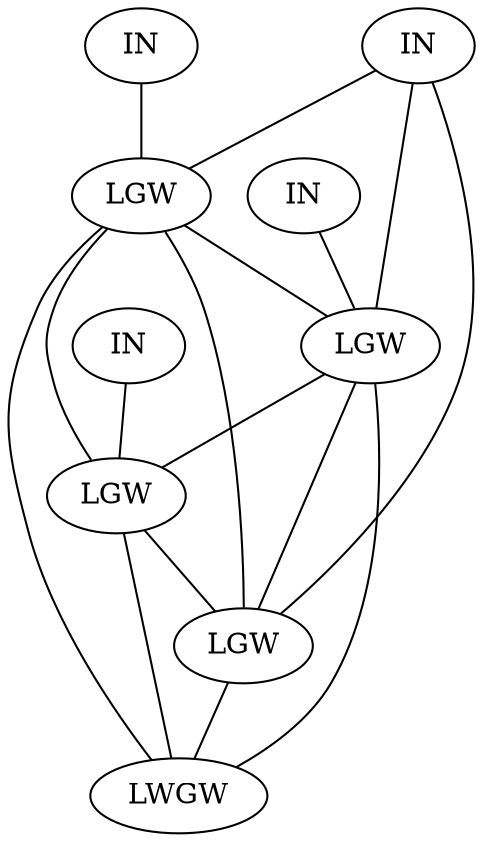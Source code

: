 /* Created by igraph 0.7.1 */
graph {
  0 [
    label=LWGW
  ];
  1 [
    label=LGW
  ];
  2 [
    label=LGW
  ];
  3 [
    label=LGW
  ];
  4 [
    label=LGW
  ];
  5 [
    label=IN
  ];
  6 [
    label=IN
  ];
  7 [
    label=IN
  ];
  8 [
    label=IN
  ];

  1 -- 0;
  2 -- 0;
  2 -- 1;
  3 -- 0;
  3 -- 1;
  3 -- 2;
  4 -- 0;
  4 -- 1;
  4 -- 2;
  4 -- 3;
  5 -- 2;
  6 -- 1;
  7 -- 4;
  8 -- 3;
  6 -- 3;
  6 -- 4;
}
